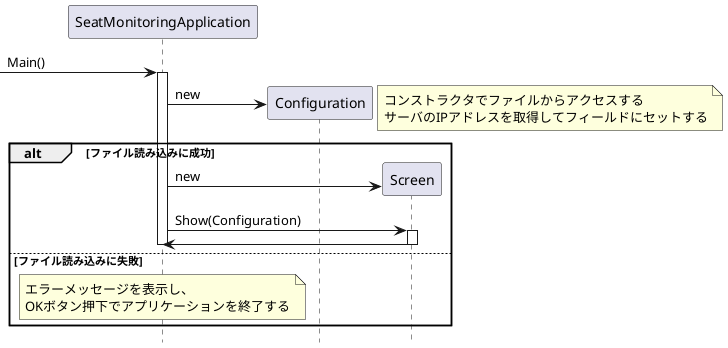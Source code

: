 @startuml 座席監視アプリ起動シーケンス図
hide footbox

participant "SeatMonitoringApplication" as SeatMonitoringApplication
participant "Configuration" as Configuration
participant "Screen" as Screen

-> SeatMonitoringApplication :Main()
activate SeatMonitoringApplication
create Configuration
SeatMonitoringApplication -> Configuration : new
note right
	コンストラクタでファイルからアクセスする
	サーバのIPアドレスを取得してフィールドにセットする
end note

alt ファイル読み込みに成功
	create Screen
	SeatMonitoringApplication -> Screen : new
	SeatMonitoringApplication -> Screen : Show(Configuration)
	activate Screen
	SeatMonitoringApplication <- Screen
	deactivate Screen
else ファイル読み込みに失敗
	note over SeatMonitoringApplication
		エラーメッセージを表示し、
		OKボタン押下でアプリケーションを終了する
	end note
	deactivate SeatMonitoringApplication
end

@enduml